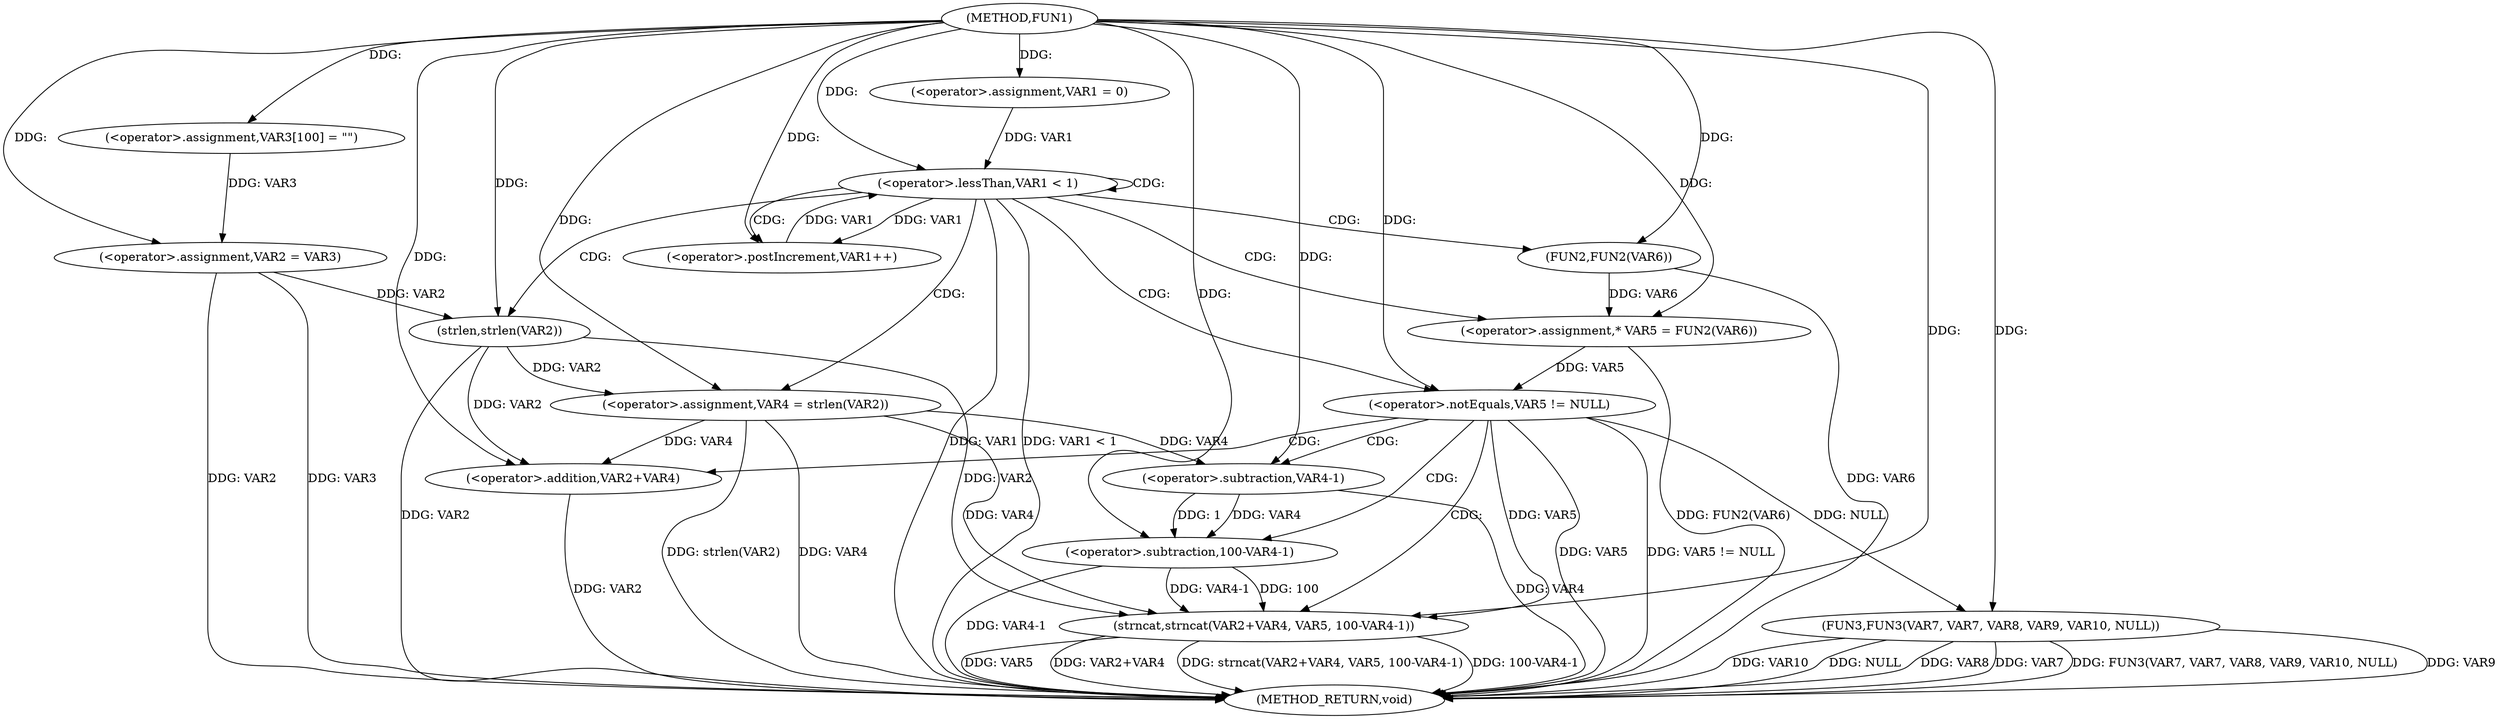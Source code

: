 digraph FUN1 {  
"1000100" [label = "(METHOD,FUN1)" ]
"1000154" [label = "(METHOD_RETURN,void)" ]
"1000105" [label = "(<operator>.assignment,VAR3[100] = \"\")" ]
"1000108" [label = "(<operator>.assignment,VAR2 = VAR3)" ]
"1000112" [label = "(<operator>.assignment,VAR1 = 0)" ]
"1000115" [label = "(<operator>.lessThan,VAR1 < 1)" ]
"1000118" [label = "(<operator>.postIncrement,VAR1++)" ]
"1000123" [label = "(<operator>.assignment,VAR4 = strlen(VAR2))" ]
"1000125" [label = "(strlen,strlen(VAR2))" ]
"1000128" [label = "(<operator>.assignment,* VAR5 = FUN2(VAR6))" ]
"1000130" [label = "(FUN2,FUN2(VAR6))" ]
"1000133" [label = "(<operator>.notEquals,VAR5 != NULL)" ]
"1000137" [label = "(strncat,strncat(VAR2+VAR4, VAR5, 100-VAR4-1))" ]
"1000138" [label = "(<operator>.addition,VAR2+VAR4)" ]
"1000142" [label = "(<operator>.subtraction,100-VAR4-1)" ]
"1000144" [label = "(<operator>.subtraction,VAR4-1)" ]
"1000147" [label = "(FUN3,FUN3(VAR7, VAR7, VAR8, VAR9, VAR10, NULL))" ]
  "1000137" -> "1000154"  [ label = "DDG: 100-VAR4-1"] 
  "1000123" -> "1000154"  [ label = "DDG: strlen(VAR2)"] 
  "1000147" -> "1000154"  [ label = "DDG: VAR9"] 
  "1000147" -> "1000154"  [ label = "DDG: VAR10"] 
  "1000115" -> "1000154"  [ label = "DDG: VAR1 < 1"] 
  "1000147" -> "1000154"  [ label = "DDG: NULL"] 
  "1000108" -> "1000154"  [ label = "DDG: VAR3"] 
  "1000144" -> "1000154"  [ label = "DDG: VAR4"] 
  "1000147" -> "1000154"  [ label = "DDG: VAR8"] 
  "1000128" -> "1000154"  [ label = "DDG: FUN2(VAR6)"] 
  "1000125" -> "1000154"  [ label = "DDG: VAR2"] 
  "1000137" -> "1000154"  [ label = "DDG: VAR5"] 
  "1000138" -> "1000154"  [ label = "DDG: VAR2"] 
  "1000142" -> "1000154"  [ label = "DDG: VAR4-1"] 
  "1000133" -> "1000154"  [ label = "DDG: VAR5"] 
  "1000147" -> "1000154"  [ label = "DDG: VAR7"] 
  "1000133" -> "1000154"  [ label = "DDG: VAR5 != NULL"] 
  "1000137" -> "1000154"  [ label = "DDG: VAR2+VAR4"] 
  "1000147" -> "1000154"  [ label = "DDG: FUN3(VAR7, VAR7, VAR8, VAR9, VAR10, NULL)"] 
  "1000115" -> "1000154"  [ label = "DDG: VAR1"] 
  "1000137" -> "1000154"  [ label = "DDG: strncat(VAR2+VAR4, VAR5, 100-VAR4-1)"] 
  "1000108" -> "1000154"  [ label = "DDG: VAR2"] 
  "1000130" -> "1000154"  [ label = "DDG: VAR6"] 
  "1000123" -> "1000154"  [ label = "DDG: VAR4"] 
  "1000100" -> "1000105"  [ label = "DDG: "] 
  "1000105" -> "1000108"  [ label = "DDG: VAR3"] 
  "1000100" -> "1000108"  [ label = "DDG: "] 
  "1000100" -> "1000112"  [ label = "DDG: "] 
  "1000112" -> "1000115"  [ label = "DDG: VAR1"] 
  "1000118" -> "1000115"  [ label = "DDG: VAR1"] 
  "1000100" -> "1000115"  [ label = "DDG: "] 
  "1000115" -> "1000118"  [ label = "DDG: VAR1"] 
  "1000100" -> "1000118"  [ label = "DDG: "] 
  "1000125" -> "1000123"  [ label = "DDG: VAR2"] 
  "1000100" -> "1000123"  [ label = "DDG: "] 
  "1000108" -> "1000125"  [ label = "DDG: VAR2"] 
  "1000100" -> "1000125"  [ label = "DDG: "] 
  "1000130" -> "1000128"  [ label = "DDG: VAR6"] 
  "1000100" -> "1000128"  [ label = "DDG: "] 
  "1000100" -> "1000130"  [ label = "DDG: "] 
  "1000128" -> "1000133"  [ label = "DDG: VAR5"] 
  "1000100" -> "1000133"  [ label = "DDG: "] 
  "1000125" -> "1000137"  [ label = "DDG: VAR2"] 
  "1000100" -> "1000137"  [ label = "DDG: "] 
  "1000123" -> "1000137"  [ label = "DDG: VAR4"] 
  "1000125" -> "1000138"  [ label = "DDG: VAR2"] 
  "1000100" -> "1000138"  [ label = "DDG: "] 
  "1000123" -> "1000138"  [ label = "DDG: VAR4"] 
  "1000133" -> "1000137"  [ label = "DDG: VAR5"] 
  "1000142" -> "1000137"  [ label = "DDG: 100"] 
  "1000142" -> "1000137"  [ label = "DDG: VAR4-1"] 
  "1000100" -> "1000142"  [ label = "DDG: "] 
  "1000144" -> "1000142"  [ label = "DDG: VAR4"] 
  "1000144" -> "1000142"  [ label = "DDG: 1"] 
  "1000100" -> "1000144"  [ label = "DDG: "] 
  "1000123" -> "1000144"  [ label = "DDG: VAR4"] 
  "1000100" -> "1000147"  [ label = "DDG: "] 
  "1000133" -> "1000147"  [ label = "DDG: NULL"] 
  "1000115" -> "1000125"  [ label = "CDG: "] 
  "1000115" -> "1000128"  [ label = "CDG: "] 
  "1000115" -> "1000123"  [ label = "CDG: "] 
  "1000115" -> "1000130"  [ label = "CDG: "] 
  "1000115" -> "1000115"  [ label = "CDG: "] 
  "1000115" -> "1000133"  [ label = "CDG: "] 
  "1000115" -> "1000118"  [ label = "CDG: "] 
  "1000133" -> "1000142"  [ label = "CDG: "] 
  "1000133" -> "1000137"  [ label = "CDG: "] 
  "1000133" -> "1000144"  [ label = "CDG: "] 
  "1000133" -> "1000138"  [ label = "CDG: "] 
}

